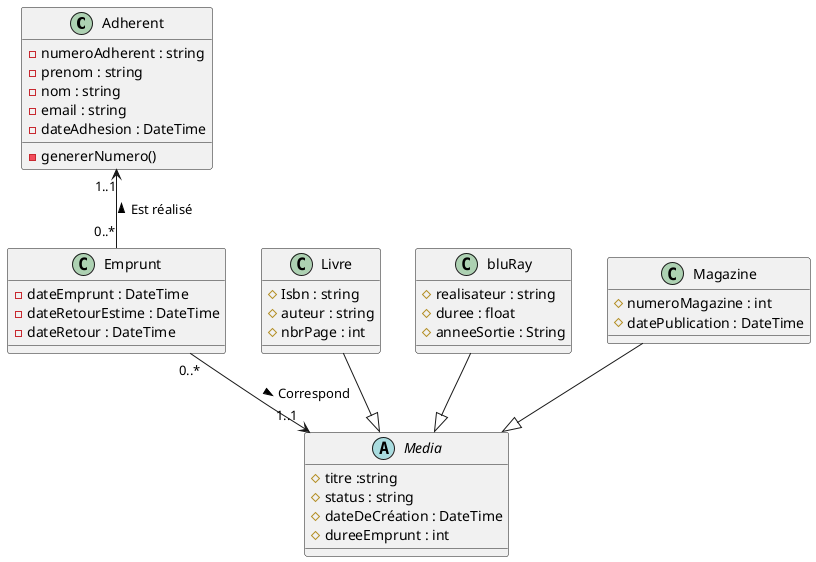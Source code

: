 @startuml

class Adherent {
- numeroAdherent : string
- prenom : string
- nom : string
- email : string
- dateAdhesion : DateTime
- genererNumero()
}

class Emprunt {
- dateEmprunt : DateTime
- dateRetourEstime : DateTime
- dateRetour : DateTime
}

abstract class Media {
# titre :string
# status : string
# dateDeCréation : DateTime
# dureeEmprunt : int
}

class Livre {
# Isbn : string
# auteur : string
# nbrPage : int
}
class bluRay {
# realisateur : string
# duree : float
# anneeSortie : String
}
class Magazine {
# numeroMagazine : int
# datePublication : DateTime
}

Adherent"1..1" <-- "0..*"Emprunt :< Est réalisé
Emprunt"0..*" --> "1..1"Media :> Correspond
Livre --|> Media
bluRay --|> Media
Magazine --|> Media

@enduml